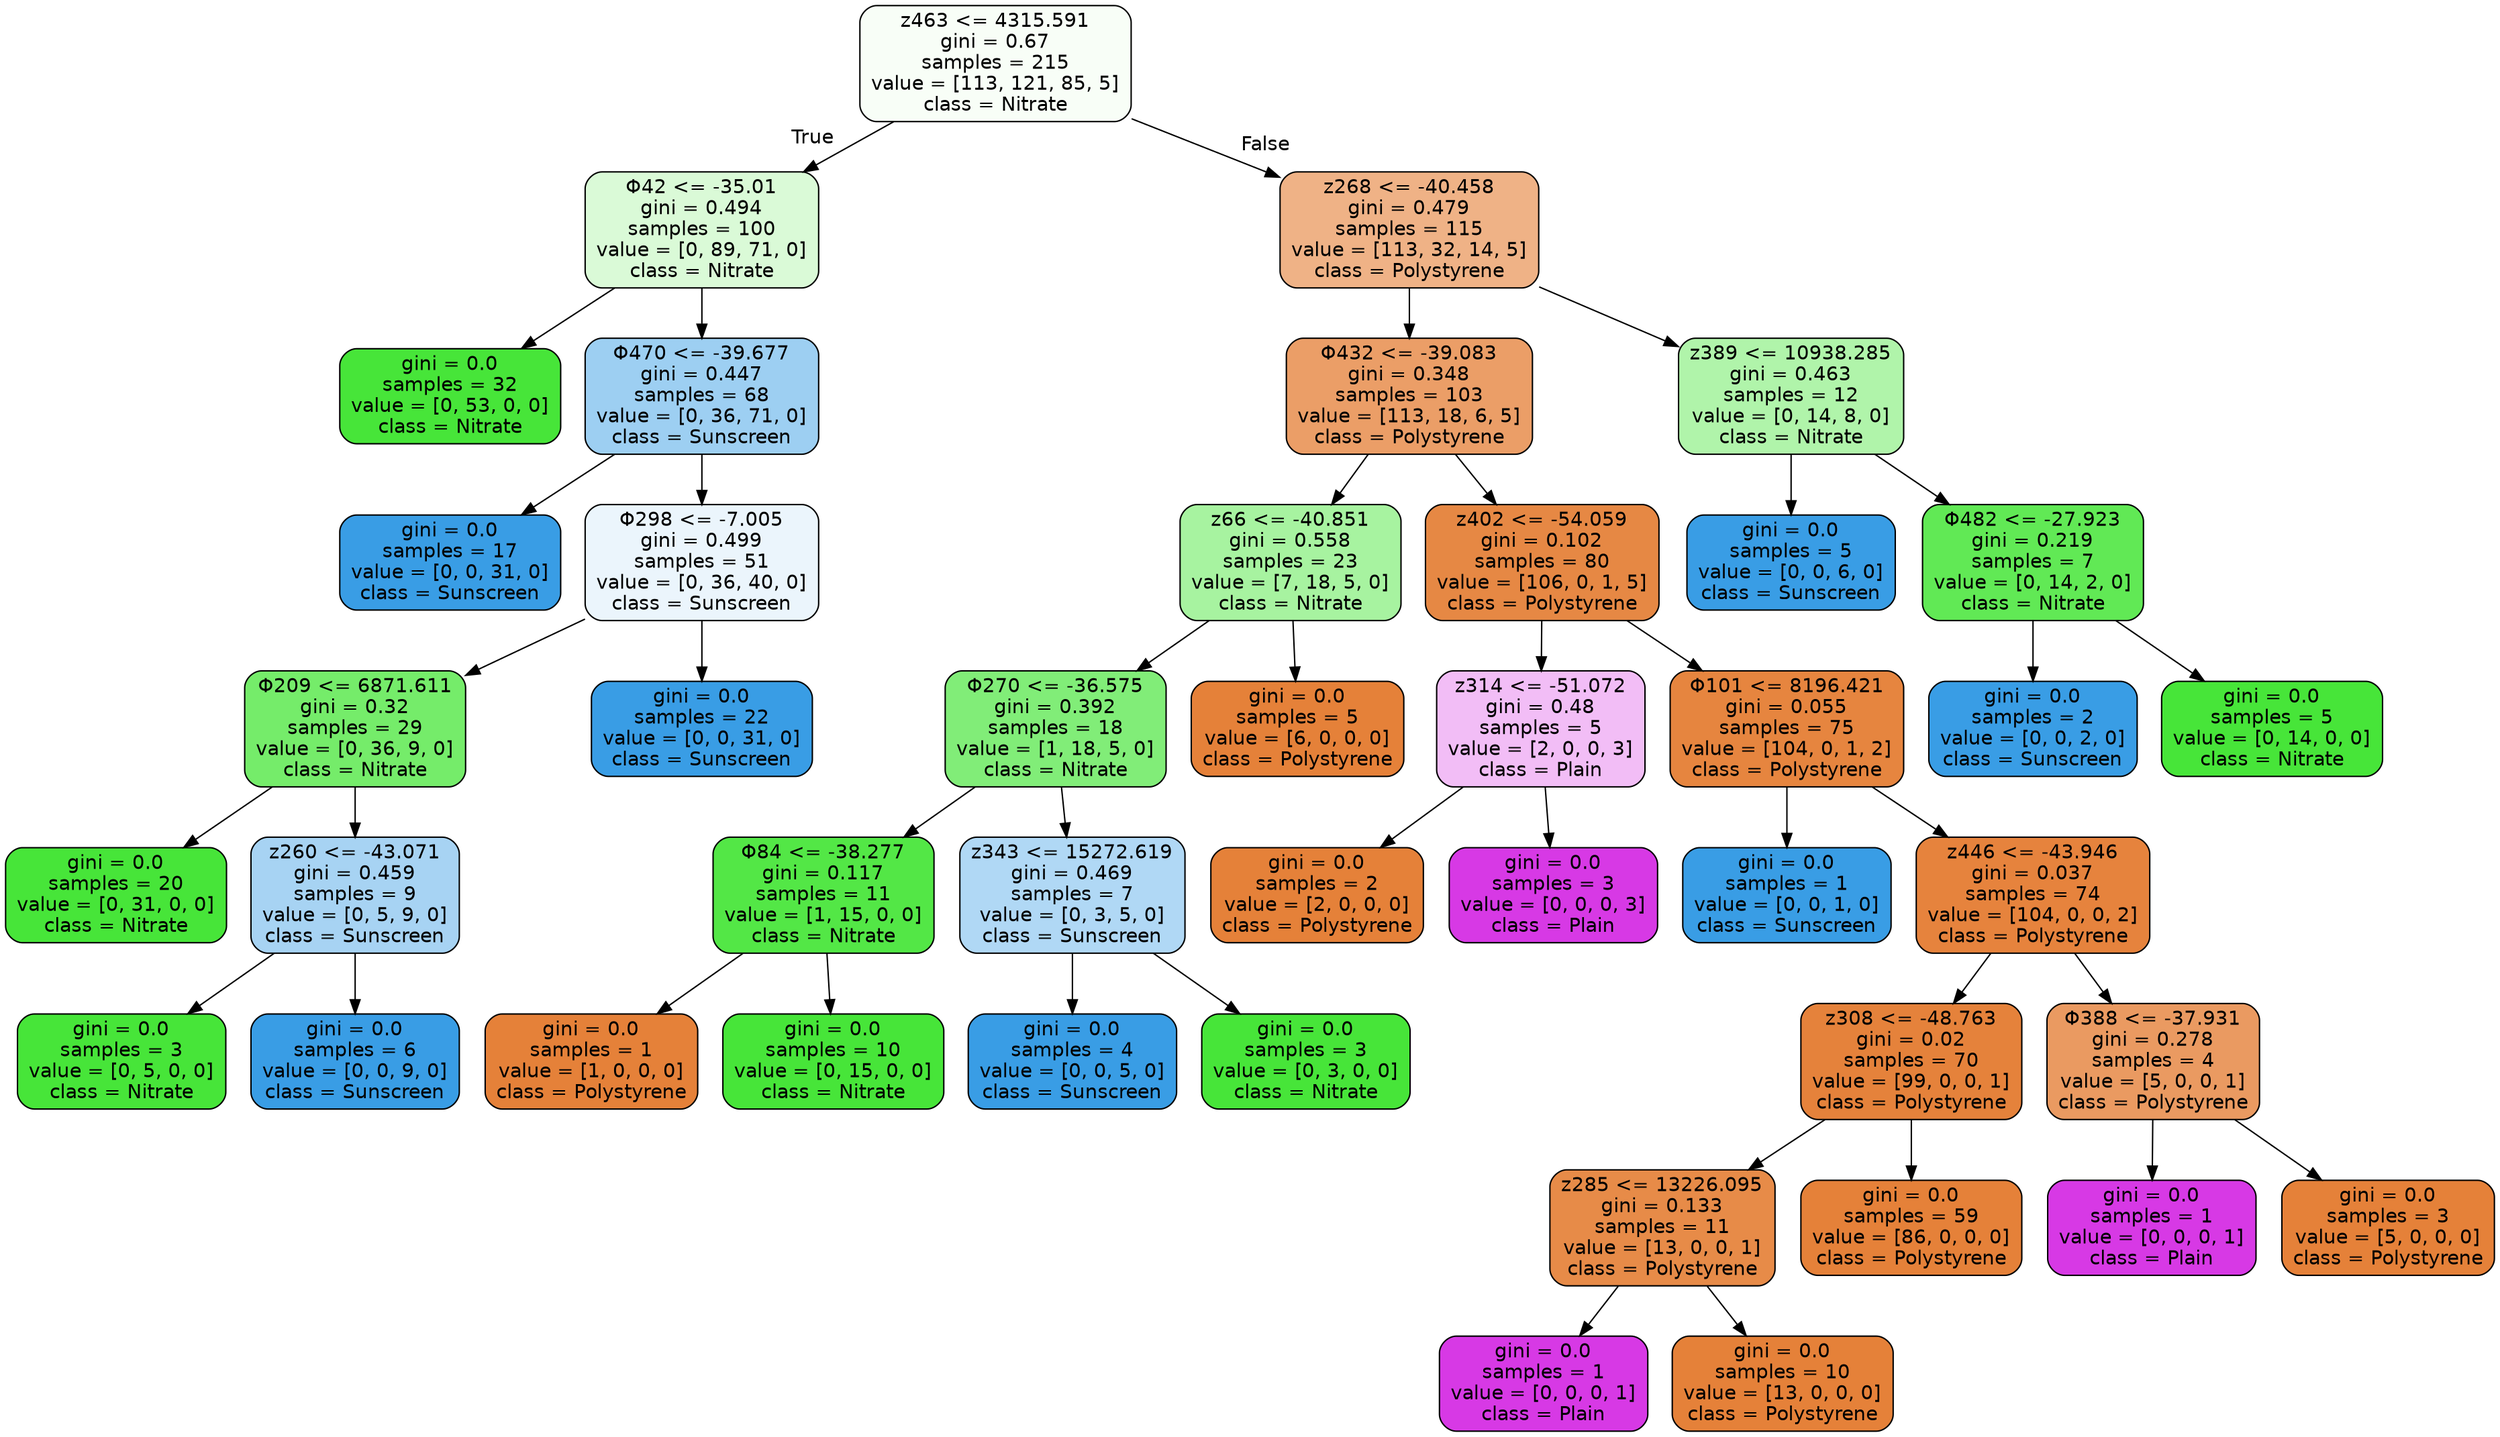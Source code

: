 digraph Tree {
node [shape=box, style="filled, rounded", color="black", fontname="helvetica"] ;
edge [fontname="helvetica"] ;
0 [label="z463 <= 4315.591\ngini = 0.67\nsamples = 215\nvalue = [113, 121, 85, 5]\nclass = Nitrate", fillcolor="#f8fef7"] ;
1 [label="Φ42 <= -35.01\ngini = 0.494\nsamples = 100\nvalue = [0, 89, 71, 0]\nclass = Nitrate", fillcolor="#dafad7"] ;
0 -> 1 [labeldistance=2.5, labelangle=45, headlabel="True"] ;
2 [label="gini = 0.0\nsamples = 32\nvalue = [0, 53, 0, 0]\nclass = Nitrate", fillcolor="#47e539"] ;
1 -> 2 ;
3 [label="Φ470 <= -39.677\ngini = 0.447\nsamples = 68\nvalue = [0, 36, 71, 0]\nclass = Sunscreen", fillcolor="#9dcff2"] ;
1 -> 3 ;
4 [label="gini = 0.0\nsamples = 17\nvalue = [0, 0, 31, 0]\nclass = Sunscreen", fillcolor="#399de5"] ;
3 -> 4 ;
5 [label="Φ298 <= -7.005\ngini = 0.499\nsamples = 51\nvalue = [0, 36, 40, 0]\nclass = Sunscreen", fillcolor="#ebf5fc"] ;
3 -> 5 ;
6 [label="Φ209 <= 6871.611\ngini = 0.32\nsamples = 29\nvalue = [0, 36, 9, 0]\nclass = Nitrate", fillcolor="#75ec6a"] ;
5 -> 6 ;
7 [label="gini = 0.0\nsamples = 20\nvalue = [0, 31, 0, 0]\nclass = Nitrate", fillcolor="#47e539"] ;
6 -> 7 ;
8 [label="z260 <= -43.071\ngini = 0.459\nsamples = 9\nvalue = [0, 5, 9, 0]\nclass = Sunscreen", fillcolor="#a7d3f3"] ;
6 -> 8 ;
9 [label="gini = 0.0\nsamples = 3\nvalue = [0, 5, 0, 0]\nclass = Nitrate", fillcolor="#47e539"] ;
8 -> 9 ;
10 [label="gini = 0.0\nsamples = 6\nvalue = [0, 0, 9, 0]\nclass = Sunscreen", fillcolor="#399de5"] ;
8 -> 10 ;
11 [label="gini = 0.0\nsamples = 22\nvalue = [0, 0, 31, 0]\nclass = Sunscreen", fillcolor="#399de5"] ;
5 -> 11 ;
12 [label="z268 <= -40.458\ngini = 0.479\nsamples = 115\nvalue = [113, 32, 14, 5]\nclass = Polystyrene", fillcolor="#efb286"] ;
0 -> 12 [labeldistance=2.5, labelangle=-45, headlabel="False"] ;
13 [label="Φ432 <= -39.083\ngini = 0.348\nsamples = 103\nvalue = [113, 18, 6, 5]\nclass = Polystyrene", fillcolor="#eb9e67"] ;
12 -> 13 ;
14 [label="z66 <= -40.851\ngini = 0.558\nsamples = 23\nvalue = [7, 18, 5, 0]\nclass = Nitrate", fillcolor="#a7f3a0"] ;
13 -> 14 ;
15 [label="Φ270 <= -36.575\ngini = 0.392\nsamples = 18\nvalue = [1, 18, 5, 0]\nclass = Nitrate", fillcolor="#81ed78"] ;
14 -> 15 ;
16 [label="Φ84 <= -38.277\ngini = 0.117\nsamples = 11\nvalue = [1, 15, 0, 0]\nclass = Nitrate", fillcolor="#53e746"] ;
15 -> 16 ;
17 [label="gini = 0.0\nsamples = 1\nvalue = [1, 0, 0, 0]\nclass = Polystyrene", fillcolor="#e58139"] ;
16 -> 17 ;
18 [label="gini = 0.0\nsamples = 10\nvalue = [0, 15, 0, 0]\nclass = Nitrate", fillcolor="#47e539"] ;
16 -> 18 ;
19 [label="z343 <= 15272.619\ngini = 0.469\nsamples = 7\nvalue = [0, 3, 5, 0]\nclass = Sunscreen", fillcolor="#b0d8f5"] ;
15 -> 19 ;
20 [label="gini = 0.0\nsamples = 4\nvalue = [0, 0, 5, 0]\nclass = Sunscreen", fillcolor="#399de5"] ;
19 -> 20 ;
21 [label="gini = 0.0\nsamples = 3\nvalue = [0, 3, 0, 0]\nclass = Nitrate", fillcolor="#47e539"] ;
19 -> 21 ;
22 [label="gini = 0.0\nsamples = 5\nvalue = [6, 0, 0, 0]\nclass = Polystyrene", fillcolor="#e58139"] ;
14 -> 22 ;
23 [label="z402 <= -54.059\ngini = 0.102\nsamples = 80\nvalue = [106, 0, 1, 5]\nclass = Polystyrene", fillcolor="#e68844"] ;
13 -> 23 ;
24 [label="z314 <= -51.072\ngini = 0.48\nsamples = 5\nvalue = [2, 0, 0, 3]\nclass = Plain", fillcolor="#f2bdf6"] ;
23 -> 24 ;
25 [label="gini = 0.0\nsamples = 2\nvalue = [2, 0, 0, 0]\nclass = Polystyrene", fillcolor="#e58139"] ;
24 -> 25 ;
26 [label="gini = 0.0\nsamples = 3\nvalue = [0, 0, 0, 3]\nclass = Plain", fillcolor="#d739e5"] ;
24 -> 26 ;
27 [label="Φ101 <= 8196.421\ngini = 0.055\nsamples = 75\nvalue = [104, 0, 1, 2]\nclass = Polystyrene", fillcolor="#e6853f"] ;
23 -> 27 ;
28 [label="gini = 0.0\nsamples = 1\nvalue = [0, 0, 1, 0]\nclass = Sunscreen", fillcolor="#399de5"] ;
27 -> 28 ;
29 [label="z446 <= -43.946\ngini = 0.037\nsamples = 74\nvalue = [104, 0, 0, 2]\nclass = Polystyrene", fillcolor="#e6833d"] ;
27 -> 29 ;
30 [label="z308 <= -48.763\ngini = 0.02\nsamples = 70\nvalue = [99, 0, 0, 1]\nclass = Polystyrene", fillcolor="#e5823b"] ;
29 -> 30 ;
31 [label="z285 <= 13226.095\ngini = 0.133\nsamples = 11\nvalue = [13, 0, 0, 1]\nclass = Polystyrene", fillcolor="#e78b48"] ;
30 -> 31 ;
32 [label="gini = 0.0\nsamples = 1\nvalue = [0, 0, 0, 1]\nclass = Plain", fillcolor="#d739e5"] ;
31 -> 32 ;
33 [label="gini = 0.0\nsamples = 10\nvalue = [13, 0, 0, 0]\nclass = Polystyrene", fillcolor="#e58139"] ;
31 -> 33 ;
34 [label="gini = 0.0\nsamples = 59\nvalue = [86, 0, 0, 0]\nclass = Polystyrene", fillcolor="#e58139"] ;
30 -> 34 ;
35 [label="Φ388 <= -37.931\ngini = 0.278\nsamples = 4\nvalue = [5, 0, 0, 1]\nclass = Polystyrene", fillcolor="#ea9a61"] ;
29 -> 35 ;
36 [label="gini = 0.0\nsamples = 1\nvalue = [0, 0, 0, 1]\nclass = Plain", fillcolor="#d739e5"] ;
35 -> 36 ;
37 [label="gini = 0.0\nsamples = 3\nvalue = [5, 0, 0, 0]\nclass = Polystyrene", fillcolor="#e58139"] ;
35 -> 37 ;
38 [label="z389 <= 10938.285\ngini = 0.463\nsamples = 12\nvalue = [0, 14, 8, 0]\nclass = Nitrate", fillcolor="#b0f4aa"] ;
12 -> 38 ;
39 [label="gini = 0.0\nsamples = 5\nvalue = [0, 0, 6, 0]\nclass = Sunscreen", fillcolor="#399de5"] ;
38 -> 39 ;
40 [label="Φ482 <= -27.923\ngini = 0.219\nsamples = 7\nvalue = [0, 14, 2, 0]\nclass = Nitrate", fillcolor="#61e955"] ;
38 -> 40 ;
41 [label="gini = 0.0\nsamples = 2\nvalue = [0, 0, 2, 0]\nclass = Sunscreen", fillcolor="#399de5"] ;
40 -> 41 ;
42 [label="gini = 0.0\nsamples = 5\nvalue = [0, 14, 0, 0]\nclass = Nitrate", fillcolor="#47e539"] ;
40 -> 42 ;
}